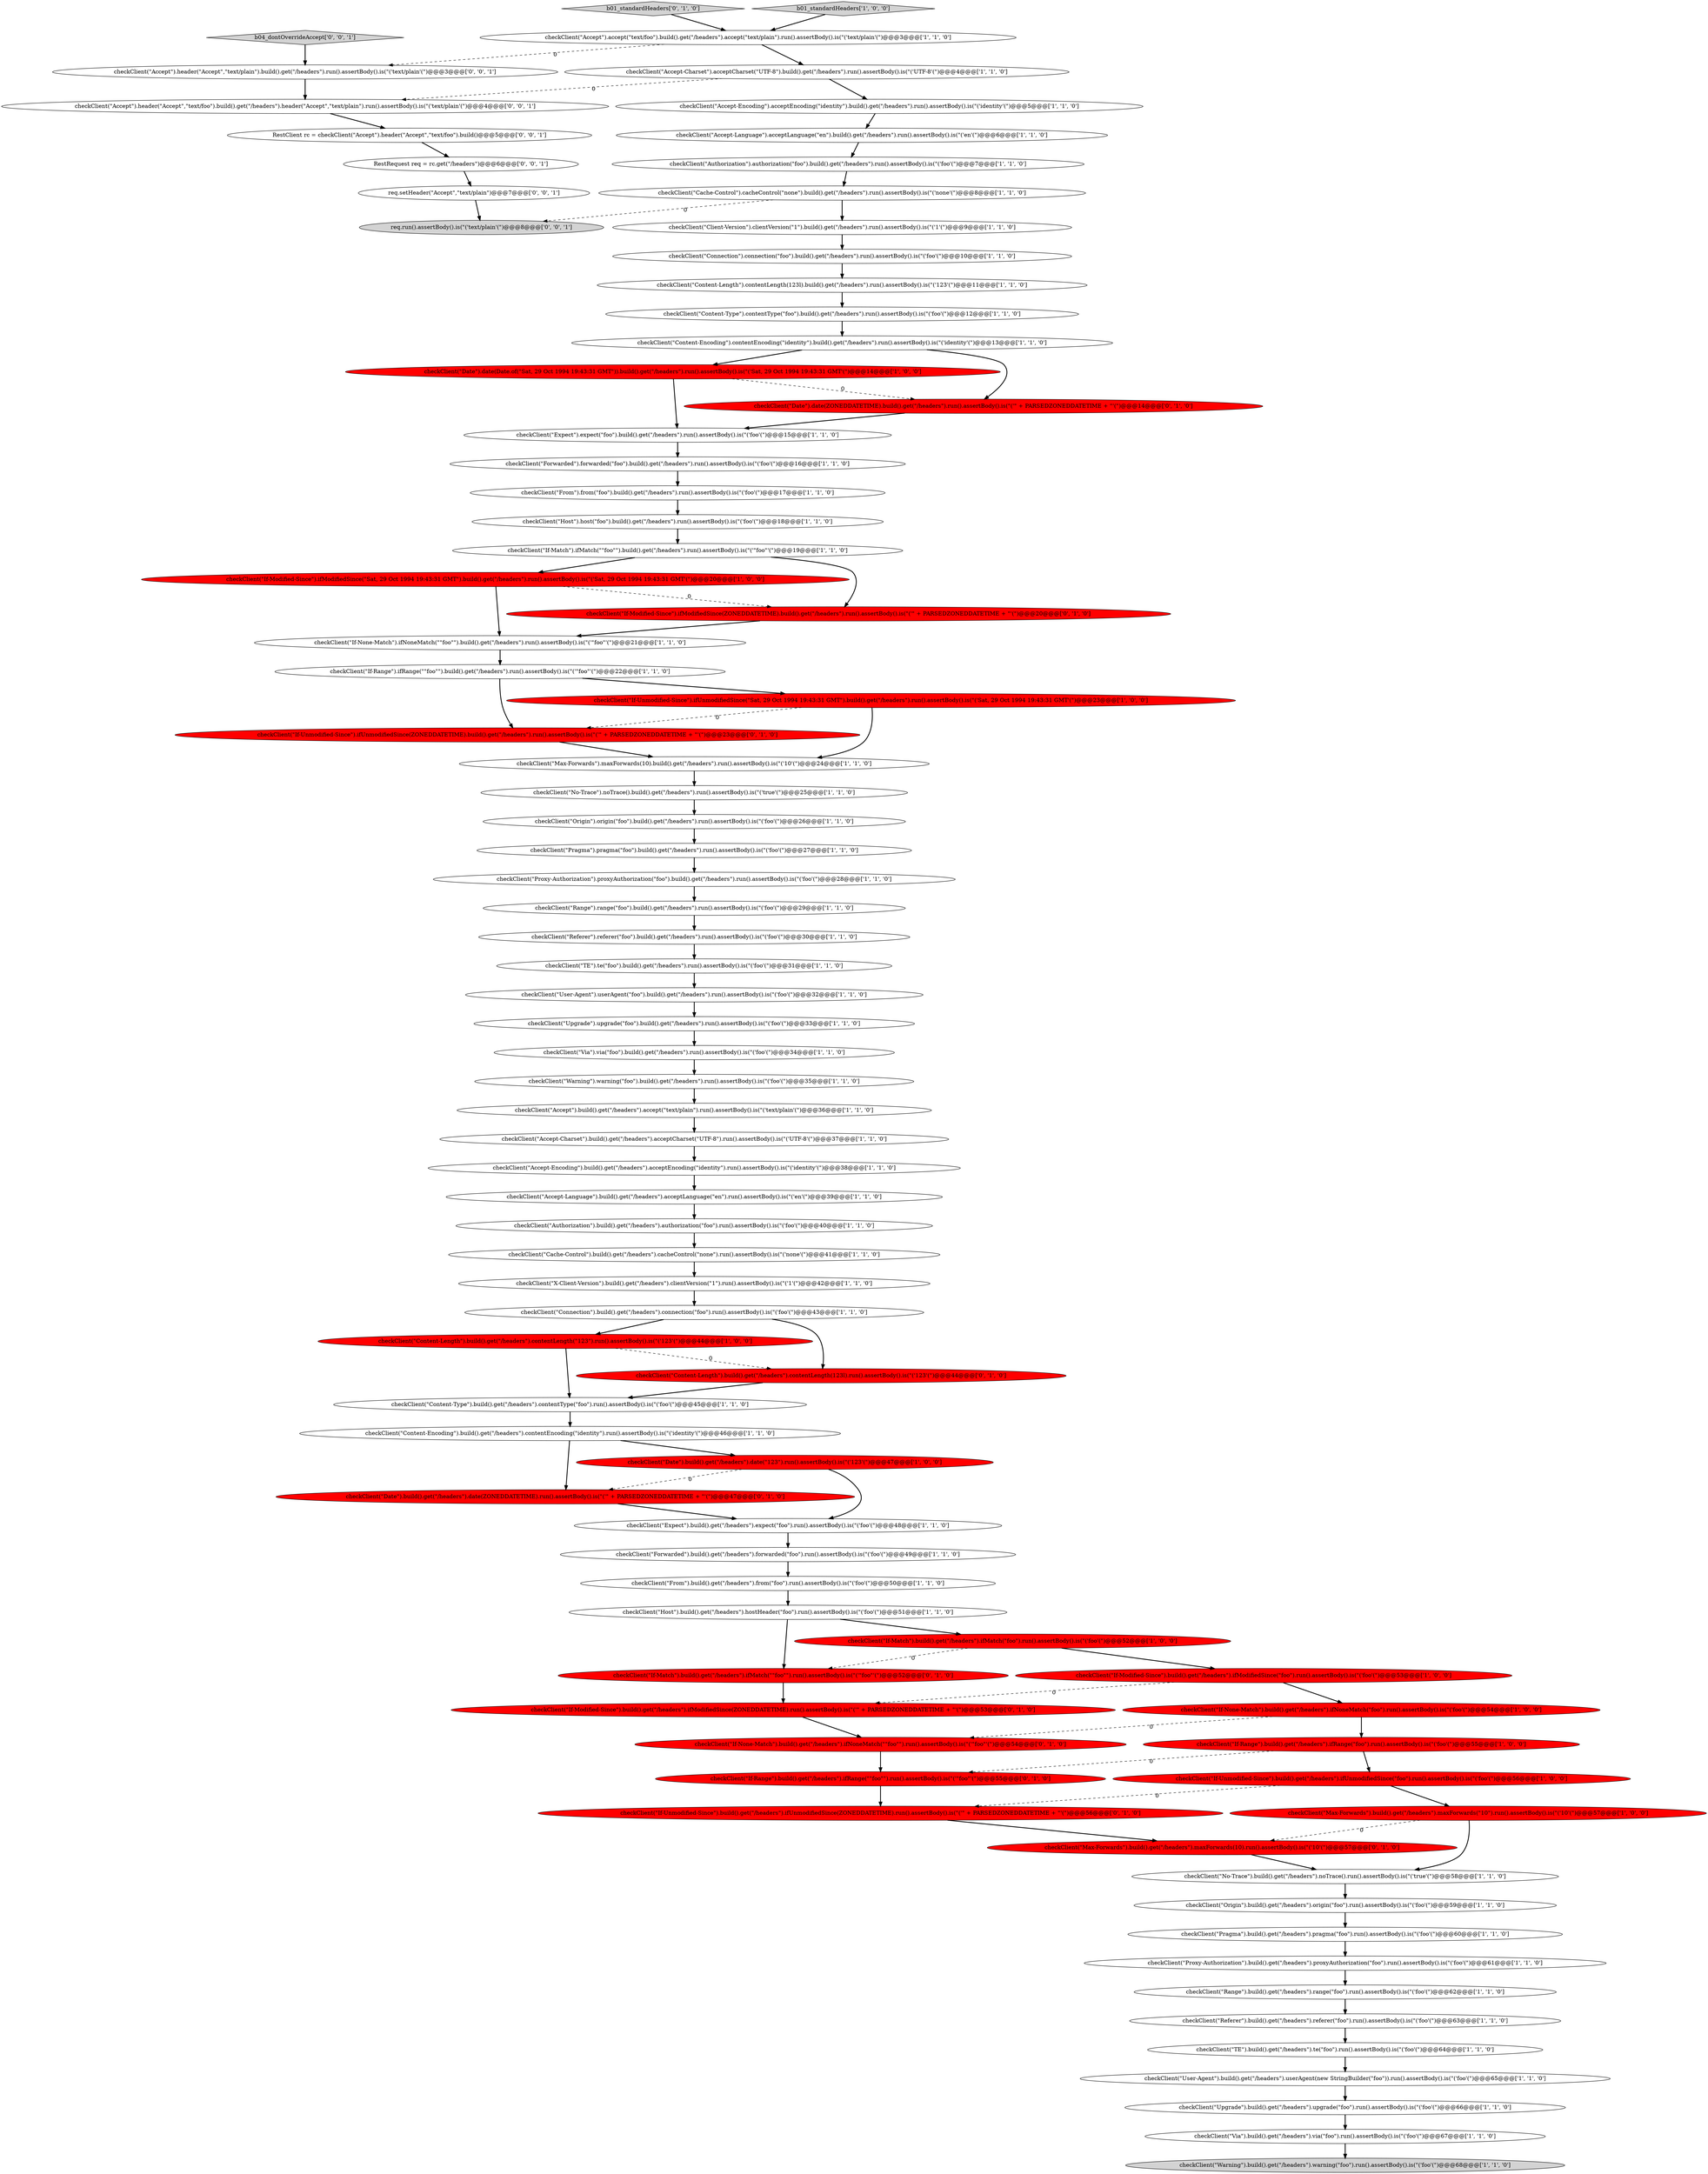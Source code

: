 digraph {
56 [style = filled, label = "checkClient(\"Origin\").origin(\"foo\").build().get(\"/headers\").run().assertBody().is(\"('foo'(\")@@@26@@@['1', '1', '0']", fillcolor = white, shape = ellipse image = "AAA0AAABBB1BBB"];
71 [style = filled, label = "checkClient(\"If-Modified-Since\").build().get(\"/headers\").ifModifiedSince(ZONEDDATETIME).run().assertBody().is(\"('\" + PARSEDZONEDDATETIME + \"'(\")@@@53@@@['0', '1', '0']", fillcolor = red, shape = ellipse image = "AAA1AAABBB2BBB"];
54 [style = filled, label = "checkClient(\"Date\").date(Date.of(\"Sat, 29 Oct 1994 19:43:31 GMT\")).build().get(\"/headers\").run().assertBody().is(\"('Sat, 29 Oct 1994 19:43:31 GMT'(\")@@@14@@@['1', '0', '0']", fillcolor = red, shape = ellipse image = "AAA1AAABBB1BBB"];
16 [style = filled, label = "checkClient(\"Forwarded\").build().get(\"/headers\").forwarded(\"foo\").run().assertBody().is(\"('foo'(\")@@@49@@@['1', '1', '0']", fillcolor = white, shape = ellipse image = "AAA0AAABBB1BBB"];
67 [style = filled, label = "b01_standardHeaders['0', '1', '0']", fillcolor = lightgray, shape = diamond image = "AAA0AAABBB2BBB"];
21 [style = filled, label = "checkClient(\"If-Unmodified-Since\").build().get(\"/headers\").ifUnmodifiedSince(\"foo\").run().assertBody().is(\"('foo'(\")@@@56@@@['1', '0', '0']", fillcolor = red, shape = ellipse image = "AAA1AAABBB1BBB"];
26 [style = filled, label = "checkClient(\"Forwarded\").forwarded(\"foo\").build().get(\"/headers\").run().assertBody().is(\"('foo'(\")@@@16@@@['1', '1', '0']", fillcolor = white, shape = ellipse image = "AAA0AAABBB1BBB"];
77 [style = filled, label = "checkClient(\"If-Unmodified-Since\").ifUnmodifiedSince(ZONEDDATETIME).build().get(\"/headers\").run().assertBody().is(\"('\" + PARSEDZONEDDATETIME + \"'(\")@@@23@@@['0', '1', '0']", fillcolor = red, shape = ellipse image = "AAA1AAABBB2BBB"];
11 [style = filled, label = "checkClient(\"TE\").te(\"foo\").build().get(\"/headers\").run().assertBody().is(\"('foo'(\")@@@31@@@['1', '1', '0']", fillcolor = white, shape = ellipse image = "AAA0AAABBB1BBB"];
58 [style = filled, label = "checkClient(\"Client-Version\").clientVersion(\"1\").build().get(\"/headers\").run().assertBody().is(\"('1'(\")@@@9@@@['1', '1', '0']", fillcolor = white, shape = ellipse image = "AAA0AAABBB1BBB"];
32 [style = filled, label = "checkClient(\"Accept\").accept(\"text/foo\").build().get(\"/headers\").accept(\"text/plain\").run().assertBody().is(\"('text/plain'(\")@@@3@@@['1', '1', '0']", fillcolor = white, shape = ellipse image = "AAA0AAABBB1BBB"];
37 [style = filled, label = "checkClient(\"Accept-Charset\").acceptCharset(\"UTF-8\").build().get(\"/headers\").run().assertBody().is(\"('UTF-8'(\")@@@4@@@['1', '1', '0']", fillcolor = white, shape = ellipse image = "AAA0AAABBB1BBB"];
13 [style = filled, label = "checkClient(\"Max-Forwards\").maxForwards(10).build().get(\"/headers\").run().assertBody().is(\"('10'(\")@@@24@@@['1', '1', '0']", fillcolor = white, shape = ellipse image = "AAA0AAABBB1BBB"];
74 [style = filled, label = "checkClient(\"Date\").build().get(\"/headers\").date(ZONEDDATETIME).run().assertBody().is(\"('\" + PARSEDZONEDDATETIME + \"'(\")@@@47@@@['0', '1', '0']", fillcolor = red, shape = ellipse image = "AAA1AAABBB2BBB"];
65 [style = filled, label = "checkClient(\"If-Modified-Since\").ifModifiedSince(\"Sat, 29 Oct 1994 19:43:31 GMT\").build().get(\"/headers\").run().assertBody().is(\"('Sat, 29 Oct 1994 19:43:31 GMT'(\")@@@20@@@['1', '0', '0']", fillcolor = red, shape = ellipse image = "AAA1AAABBB1BBB"];
19 [style = filled, label = "checkClient(\"If-Unmodified-Since\").ifUnmodifiedSince(\"Sat, 29 Oct 1994 19:43:31 GMT\").build().get(\"/headers\").run().assertBody().is(\"('Sat, 29 Oct 1994 19:43:31 GMT'(\")@@@23@@@['1', '0', '0']", fillcolor = red, shape = ellipse image = "AAA1AAABBB1BBB"];
85 [style = filled, label = "RestClient rc = checkClient(\"Accept\").header(\"Accept\",\"text/foo\").build()@@@5@@@['0', '0', '1']", fillcolor = white, shape = ellipse image = "AAA0AAABBB3BBB"];
39 [style = filled, label = "checkClient(\"Content-Encoding\").build().get(\"/headers\").contentEncoding(\"identity\").run().assertBody().is(\"('identity'(\")@@@46@@@['1', '1', '0']", fillcolor = white, shape = ellipse image = "AAA0AAABBB1BBB"];
66 [style = filled, label = "checkClient(\"Accept-Language\").build().get(\"/headers\").acceptLanguage(\"en\").run().assertBody().is(\"('en'(\")@@@39@@@['1', '1', '0']", fillcolor = white, shape = ellipse image = "AAA0AAABBB1BBB"];
35 [style = filled, label = "checkClient(\"No-Trace\").build().get(\"/headers\").noTrace().run().assertBody().is(\"('true'(\")@@@58@@@['1', '1', '0']", fillcolor = white, shape = ellipse image = "AAA0AAABBB1BBB"];
75 [style = filled, label = "checkClient(\"If-Modified-Since\").ifModifiedSince(ZONEDDATETIME).build().get(\"/headers\").run().assertBody().is(\"('\" + PARSEDZONEDDATETIME + \"'(\")@@@20@@@['0', '1', '0']", fillcolor = red, shape = ellipse image = "AAA1AAABBB2BBB"];
83 [style = filled, label = "b04_dontOverrideAccept['0', '0', '1']", fillcolor = lightgray, shape = diamond image = "AAA0AAABBB3BBB"];
31 [style = filled, label = "checkClient(\"Content-Length\").build().get(\"/headers\").contentLength(\"123\").run().assertBody().is(\"('123'(\")@@@44@@@['1', '0', '0']", fillcolor = red, shape = ellipse image = "AAA1AAABBB1BBB"];
23 [style = filled, label = "checkClient(\"TE\").build().get(\"/headers\").te(\"foo\").run().assertBody().is(\"('foo'(\")@@@64@@@['1', '1', '0']", fillcolor = white, shape = ellipse image = "AAA0AAABBB1BBB"];
52 [style = filled, label = "checkClient(\"Connection\").connection(\"foo\").build().get(\"/headers\").run().assertBody().is(\"('foo'(\")@@@10@@@['1', '1', '0']", fillcolor = white, shape = ellipse image = "AAA0AAABBB1BBB"];
4 [style = filled, label = "checkClient(\"Upgrade\").upgrade(\"foo\").build().get(\"/headers\").run().assertBody().is(\"('foo'(\")@@@33@@@['1', '1', '0']", fillcolor = white, shape = ellipse image = "AAA0AAABBB1BBB"];
34 [style = filled, label = "checkClient(\"Referer\").referer(\"foo\").build().get(\"/headers\").run().assertBody().is(\"('foo'(\")@@@30@@@['1', '1', '0']", fillcolor = white, shape = ellipse image = "AAA0AAABBB1BBB"];
48 [style = filled, label = "b01_standardHeaders['1', '0', '0']", fillcolor = lightgray, shape = diamond image = "AAA0AAABBB1BBB"];
25 [style = filled, label = "checkClient(\"Content-Type\").build().get(\"/headers\").contentType(\"foo\").run().assertBody().is(\"('foo'(\")@@@45@@@['1', '1', '0']", fillcolor = white, shape = ellipse image = "AAA0AAABBB1BBB"];
78 [style = filled, label = "checkClient(\"If-Range\").build().get(\"/headers\").ifRange(\"\"foo\"\").run().assertBody().is(\"('\"foo\"'(\")@@@55@@@['0', '1', '0']", fillcolor = red, shape = ellipse image = "AAA1AAABBB2BBB"];
12 [style = filled, label = "checkClient(\"Connection\").build().get(\"/headers\").connection(\"foo\").run().assertBody().is(\"('foo'(\")@@@43@@@['1', '1', '0']", fillcolor = white, shape = ellipse image = "AAA0AAABBB1BBB"];
0 [style = filled, label = "checkClient(\"Warning\").warning(\"foo\").build().get(\"/headers\").run().assertBody().is(\"('foo'(\")@@@35@@@['1', '1', '0']", fillcolor = white, shape = ellipse image = "AAA0AAABBB1BBB"];
6 [style = filled, label = "checkClient(\"Content-Encoding\").contentEncoding(\"identity\").build().get(\"/headers\").run().assertBody().is(\"('identity'(\")@@@13@@@['1', '1', '0']", fillcolor = white, shape = ellipse image = "AAA0AAABBB1BBB"];
17 [style = filled, label = "checkClient(\"Upgrade\").build().get(\"/headers\").upgrade(\"foo\").run().assertBody().is(\"('foo'(\")@@@66@@@['1', '1', '0']", fillcolor = white, shape = ellipse image = "AAA0AAABBB1BBB"];
40 [style = filled, label = "checkClient(\"Expect\").expect(\"foo\").build().get(\"/headers\").run().assertBody().is(\"('foo'(\")@@@15@@@['1', '1', '0']", fillcolor = white, shape = ellipse image = "AAA0AAABBB1BBB"];
82 [style = filled, label = "req.setHeader(\"Accept\",\"text/plain\")@@@7@@@['0', '0', '1']", fillcolor = white, shape = ellipse image = "AAA0AAABBB3BBB"];
73 [style = filled, label = "checkClient(\"Max-Forwards\").build().get(\"/headers\").maxForwards(10).run().assertBody().is(\"('10'(\")@@@57@@@['0', '1', '0']", fillcolor = red, shape = ellipse image = "AAA1AAABBB2BBB"];
63 [style = filled, label = "checkClient(\"Host\").host(\"foo\").build().get(\"/headers\").run().assertBody().is(\"('foo'(\")@@@18@@@['1', '1', '0']", fillcolor = white, shape = ellipse image = "AAA0AAABBB1BBB"];
43 [style = filled, label = "checkClient(\"If-Range\").ifRange(\"\"foo\"\").build().get(\"/headers\").run().assertBody().is(\"('\"foo\"'(\")@@@22@@@['1', '1', '0']", fillcolor = white, shape = ellipse image = "AAA0AAABBB1BBB"];
60 [style = filled, label = "checkClient(\"Expect\").build().get(\"/headers\").expect(\"foo\").run().assertBody().is(\"('foo'(\")@@@48@@@['1', '1', '0']", fillcolor = white, shape = ellipse image = "AAA0AAABBB1BBB"];
18 [style = filled, label = "checkClient(\"X-Client-Version\").build().get(\"/headers\").clientVersion(\"1\").run().assertBody().is(\"('1'(\")@@@42@@@['1', '1', '0']", fillcolor = white, shape = ellipse image = "AAA0AAABBB1BBB"];
81 [style = filled, label = "checkClient(\"Accept\").header(\"Accept\",\"text/plain\").build().get(\"/headers\").run().assertBody().is(\"('text/plain'(\")@@@3@@@['0', '0', '1']", fillcolor = white, shape = ellipse image = "AAA0AAABBB3BBB"];
36 [style = filled, label = "checkClient(\"If-Modified-Since\").build().get(\"/headers\").ifModifiedSince(\"foo\").run().assertBody().is(\"('foo'(\")@@@53@@@['1', '0', '0']", fillcolor = red, shape = ellipse image = "AAA1AAABBB1BBB"];
69 [style = filled, label = "checkClient(\"If-Unmodified-Since\").build().get(\"/headers\").ifUnmodifiedSince(ZONEDDATETIME).run().assertBody().is(\"('\" + PARSEDZONEDDATETIME + \"'(\")@@@56@@@['0', '1', '0']", fillcolor = red, shape = ellipse image = "AAA1AAABBB2BBB"];
46 [style = filled, label = "checkClient(\"If-None-Match\").build().get(\"/headers\").ifNoneMatch(\"foo\").run().assertBody().is(\"('foo'(\")@@@54@@@['1', '0', '0']", fillcolor = red, shape = ellipse image = "AAA1AAABBB1BBB"];
79 [style = filled, label = "req.run().assertBody().is(\"('text/plain'(\")@@@8@@@['0', '0', '1']", fillcolor = lightgray, shape = ellipse image = "AAA0AAABBB3BBB"];
45 [style = filled, label = "checkClient(\"Accept\").build().get(\"/headers\").accept(\"text/plain\").run().assertBody().is(\"('text/plain'(\")@@@36@@@['1', '1', '0']", fillcolor = white, shape = ellipse image = "AAA0AAABBB1BBB"];
29 [style = filled, label = "checkClient(\"User-Agent\").userAgent(\"foo\").build().get(\"/headers\").run().assertBody().is(\"('foo'(\")@@@32@@@['1', '1', '0']", fillcolor = white, shape = ellipse image = "AAA0AAABBB1BBB"];
8 [style = filled, label = "checkClient(\"Cache-Control\").build().get(\"/headers\").cacheControl(\"none\").run().assertBody().is(\"('none'(\")@@@41@@@['1', '1', '0']", fillcolor = white, shape = ellipse image = "AAA0AAABBB1BBB"];
59 [style = filled, label = "checkClient(\"Via\").via(\"foo\").build().get(\"/headers\").run().assertBody().is(\"('foo'(\")@@@34@@@['1', '1', '0']", fillcolor = white, shape = ellipse image = "AAA0AAABBB1BBB"];
2 [style = filled, label = "checkClient(\"Via\").build().get(\"/headers\").via(\"foo\").run().assertBody().is(\"('foo'(\")@@@67@@@['1', '1', '0']", fillcolor = white, shape = ellipse image = "AAA0AAABBB1BBB"];
70 [style = filled, label = "checkClient(\"Date\").date(ZONEDDATETIME).build().get(\"/headers\").run().assertBody().is(\"('\" + PARSEDZONEDDATETIME + \"'(\")@@@14@@@['0', '1', '0']", fillcolor = red, shape = ellipse image = "AAA1AAABBB2BBB"];
72 [style = filled, label = "checkClient(\"If-None-Match\").build().get(\"/headers\").ifNoneMatch(\"\"foo\"\").run().assertBody().is(\"('\"foo\"'(\")@@@54@@@['0', '1', '0']", fillcolor = red, shape = ellipse image = "AAA1AAABBB2BBB"];
41 [style = filled, label = "checkClient(\"Content-Type\").contentType(\"foo\").build().get(\"/headers\").run().assertBody().is(\"('foo'(\")@@@12@@@['1', '1', '0']", fillcolor = white, shape = ellipse image = "AAA0AAABBB1BBB"];
51 [style = filled, label = "checkClient(\"If-Range\").build().get(\"/headers\").ifRange(\"foo\").run().assertBody().is(\"('foo'(\")@@@55@@@['1', '0', '0']", fillcolor = red, shape = ellipse image = "AAA1AAABBB1BBB"];
47 [style = filled, label = "checkClient(\"Warning\").build().get(\"/headers\").warning(\"foo\").run().assertBody().is(\"('foo'(\")@@@68@@@['1', '1', '0']", fillcolor = lightgray, shape = ellipse image = "AAA0AAABBB1BBB"];
84 [style = filled, label = "checkClient(\"Accept\").header(\"Accept\",\"text/foo\").build().get(\"/headers\").header(\"Accept\",\"text/plain\").run().assertBody().is(\"('text/plain'(\")@@@4@@@['0', '0', '1']", fillcolor = white, shape = ellipse image = "AAA0AAABBB3BBB"];
33 [style = filled, label = "checkClient(\"Range\").range(\"foo\").build().get(\"/headers\").run().assertBody().is(\"('foo'(\")@@@29@@@['1', '1', '0']", fillcolor = white, shape = ellipse image = "AAA0AAABBB1BBB"];
30 [style = filled, label = "checkClient(\"Origin\").build().get(\"/headers\").origin(\"foo\").run().assertBody().is(\"('foo'(\")@@@59@@@['1', '1', '0']", fillcolor = white, shape = ellipse image = "AAA0AAABBB1BBB"];
15 [style = filled, label = "checkClient(\"Date\").build().get(\"/headers\").date(\"123\").run().assertBody().is(\"('123'(\")@@@47@@@['1', '0', '0']", fillcolor = red, shape = ellipse image = "AAA1AAABBB1BBB"];
44 [style = filled, label = "checkClient(\"Proxy-Authorization\").build().get(\"/headers\").proxyAuthorization(\"foo\").run().assertBody().is(\"('foo'(\")@@@61@@@['1', '1', '0']", fillcolor = white, shape = ellipse image = "AAA0AAABBB1BBB"];
5 [style = filled, label = "checkClient(\"Authorization\").build().get(\"/headers\").authorization(\"foo\").run().assertBody().is(\"('foo'(\")@@@40@@@['1', '1', '0']", fillcolor = white, shape = ellipse image = "AAA0AAABBB1BBB"];
68 [style = filled, label = "checkClient(\"If-Match\").build().get(\"/headers\").ifMatch(\"\"foo\"\").run().assertBody().is(\"('\"foo\"'(\")@@@52@@@['0', '1', '0']", fillcolor = red, shape = ellipse image = "AAA1AAABBB2BBB"];
80 [style = filled, label = "RestRequest req = rc.get(\"/headers\")@@@6@@@['0', '0', '1']", fillcolor = white, shape = ellipse image = "AAA0AAABBB3BBB"];
7 [style = filled, label = "checkClient(\"Proxy-Authorization\").proxyAuthorization(\"foo\").build().get(\"/headers\").run().assertBody().is(\"('foo'(\")@@@28@@@['1', '1', '0']", fillcolor = white, shape = ellipse image = "AAA0AAABBB1BBB"];
14 [style = filled, label = "checkClient(\"Content-Length\").contentLength(123l).build().get(\"/headers\").run().assertBody().is(\"('123'(\")@@@11@@@['1', '1', '0']", fillcolor = white, shape = ellipse image = "AAA0AAABBB1BBB"];
27 [style = filled, label = "checkClient(\"Pragma\").pragma(\"foo\").build().get(\"/headers\").run().assertBody().is(\"('foo'(\")@@@27@@@['1', '1', '0']", fillcolor = white, shape = ellipse image = "AAA0AAABBB1BBB"];
24 [style = filled, label = "checkClient(\"Cache-Control\").cacheControl(\"none\").build().get(\"/headers\").run().assertBody().is(\"('none'(\")@@@8@@@['1', '1', '0']", fillcolor = white, shape = ellipse image = "AAA0AAABBB1BBB"];
42 [style = filled, label = "checkClient(\"If-Match\").ifMatch(\"\"foo\"\").build().get(\"/headers\").run().assertBody().is(\"('\"foo\"'(\")@@@19@@@['1', '1', '0']", fillcolor = white, shape = ellipse image = "AAA0AAABBB1BBB"];
38 [style = filled, label = "checkClient(\"Host\").build().get(\"/headers\").hostHeader(\"foo\").run().assertBody().is(\"('foo'(\")@@@51@@@['1', '1', '0']", fillcolor = white, shape = ellipse image = "AAA0AAABBB1BBB"];
10 [style = filled, label = "checkClient(\"If-Match\").build().get(\"/headers\").ifMatch(\"foo\").run().assertBody().is(\"('foo'(\")@@@52@@@['1', '0', '0']", fillcolor = red, shape = ellipse image = "AAA1AAABBB1BBB"];
55 [style = filled, label = "checkClient(\"Accept-Language\").acceptLanguage(\"en\").build().get(\"/headers\").run().assertBody().is(\"('en'(\")@@@6@@@['1', '1', '0']", fillcolor = white, shape = ellipse image = "AAA0AAABBB1BBB"];
64 [style = filled, label = "checkClient(\"From\").build().get(\"/headers\").from(\"foo\").run().assertBody().is(\"('foo'(\")@@@50@@@['1', '1', '0']", fillcolor = white, shape = ellipse image = "AAA0AAABBB1BBB"];
53 [style = filled, label = "checkClient(\"Accept-Encoding\").acceptEncoding(\"identity\").build().get(\"/headers\").run().assertBody().is(\"('identity'(\")@@@5@@@['1', '1', '0']", fillcolor = white, shape = ellipse image = "AAA0AAABBB1BBB"];
22 [style = filled, label = "checkClient(\"No-Trace\").noTrace().build().get(\"/headers\").run().assertBody().is(\"('true'(\")@@@25@@@['1', '1', '0']", fillcolor = white, shape = ellipse image = "AAA0AAABBB1BBB"];
20 [style = filled, label = "checkClient(\"User-Agent\").build().get(\"/headers\").userAgent(new StringBuilder(\"foo\")).run().assertBody().is(\"('foo'(\")@@@65@@@['1', '1', '0']", fillcolor = white, shape = ellipse image = "AAA0AAABBB1BBB"];
49 [style = filled, label = "checkClient(\"Accept-Charset\").build().get(\"/headers\").acceptCharset(\"UTF-8\").run().assertBody().is(\"('UTF-8'(\")@@@37@@@['1', '1', '0']", fillcolor = white, shape = ellipse image = "AAA0AAABBB1BBB"];
50 [style = filled, label = "checkClient(\"Accept-Encoding\").build().get(\"/headers\").acceptEncoding(\"identity\").run().assertBody().is(\"('identity'(\")@@@38@@@['1', '1', '0']", fillcolor = white, shape = ellipse image = "AAA0AAABBB1BBB"];
28 [style = filled, label = "checkClient(\"From\").from(\"foo\").build().get(\"/headers\").run().assertBody().is(\"('foo'(\")@@@17@@@['1', '1', '0']", fillcolor = white, shape = ellipse image = "AAA0AAABBB1BBB"];
9 [style = filled, label = "checkClient(\"Pragma\").build().get(\"/headers\").pragma(\"foo\").run().assertBody().is(\"('foo'(\")@@@60@@@['1', '1', '0']", fillcolor = white, shape = ellipse image = "AAA0AAABBB1BBB"];
62 [style = filled, label = "checkClient(\"Referer\").build().get(\"/headers\").referer(\"foo\").run().assertBody().is(\"('foo'(\")@@@63@@@['1', '1', '0']", fillcolor = white, shape = ellipse image = "AAA0AAABBB1BBB"];
1 [style = filled, label = "checkClient(\"Range\").build().get(\"/headers\").range(\"foo\").run().assertBody().is(\"('foo'(\")@@@62@@@['1', '1', '0']", fillcolor = white, shape = ellipse image = "AAA0AAABBB1BBB"];
61 [style = filled, label = "checkClient(\"Authorization\").authorization(\"foo\").build().get(\"/headers\").run().assertBody().is(\"('foo'(\")@@@7@@@['1', '1', '0']", fillcolor = white, shape = ellipse image = "AAA0AAABBB1BBB"];
57 [style = filled, label = "checkClient(\"Max-Forwards\").build().get(\"/headers\").maxForwards(\"10\").run().assertBody().is(\"('10'(\")@@@57@@@['1', '0', '0']", fillcolor = red, shape = ellipse image = "AAA1AAABBB1BBB"];
3 [style = filled, label = "checkClient(\"If-None-Match\").ifNoneMatch(\"\"foo\"\").build().get(\"/headers\").run().assertBody().is(\"('\"foo\"'(\")@@@21@@@['1', '1', '0']", fillcolor = white, shape = ellipse image = "AAA0AAABBB1BBB"];
76 [style = filled, label = "checkClient(\"Content-Length\").build().get(\"/headers\").contentLength(123l).run().assertBody().is(\"('123'(\")@@@44@@@['0', '1', '0']", fillcolor = red, shape = ellipse image = "AAA1AAABBB2BBB"];
6->70 [style = bold, label=""];
32->37 [style = bold, label=""];
24->58 [style = bold, label=""];
56->27 [style = bold, label=""];
11->29 [style = bold, label=""];
16->64 [style = bold, label=""];
46->72 [style = dashed, label="0"];
43->19 [style = bold, label=""];
46->51 [style = bold, label=""];
37->53 [style = bold, label=""];
4->59 [style = bold, label=""];
80->82 [style = bold, label=""];
52->14 [style = bold, label=""];
27->7 [style = bold, label=""];
40->26 [style = bold, label=""];
61->24 [style = bold, label=""];
50->66 [style = bold, label=""];
44->1 [style = bold, label=""];
13->22 [style = bold, label=""];
26->28 [style = bold, label=""];
62->23 [style = bold, label=""];
10->68 [style = dashed, label="0"];
60->16 [style = bold, label=""];
8->18 [style = bold, label=""];
6->54 [style = bold, label=""];
51->21 [style = bold, label=""];
76->25 [style = bold, label=""];
18->12 [style = bold, label=""];
73->35 [style = bold, label=""];
41->6 [style = bold, label=""];
38->68 [style = bold, label=""];
31->76 [style = dashed, label="0"];
7->33 [style = bold, label=""];
36->46 [style = bold, label=""];
28->63 [style = bold, label=""];
83->81 [style = bold, label=""];
19->13 [style = bold, label=""];
17->2 [style = bold, label=""];
24->79 [style = dashed, label="0"];
64->38 [style = bold, label=""];
9->44 [style = bold, label=""];
65->75 [style = dashed, label="0"];
21->69 [style = dashed, label="0"];
48->32 [style = bold, label=""];
70->40 [style = bold, label=""];
1->62 [style = bold, label=""];
57->35 [style = bold, label=""];
12->31 [style = bold, label=""];
63->42 [style = bold, label=""];
85->80 [style = bold, label=""];
54->40 [style = bold, label=""];
23->20 [style = bold, label=""];
31->25 [style = bold, label=""];
42->75 [style = bold, label=""];
25->39 [style = bold, label=""];
21->57 [style = bold, label=""];
0->45 [style = bold, label=""];
43->77 [style = bold, label=""];
30->9 [style = bold, label=""];
42->65 [style = bold, label=""];
49->50 [style = bold, label=""];
55->61 [style = bold, label=""];
71->72 [style = bold, label=""];
19->77 [style = dashed, label="0"];
75->3 [style = bold, label=""];
84->85 [style = bold, label=""];
74->60 [style = bold, label=""];
66->5 [style = bold, label=""];
12->76 [style = bold, label=""];
67->32 [style = bold, label=""];
37->84 [style = dashed, label="0"];
35->30 [style = bold, label=""];
77->13 [style = bold, label=""];
14->41 [style = bold, label=""];
2->47 [style = bold, label=""];
81->84 [style = bold, label=""];
36->71 [style = dashed, label="0"];
53->55 [style = bold, label=""];
5->8 [style = bold, label=""];
15->60 [style = bold, label=""];
39->15 [style = bold, label=""];
65->3 [style = bold, label=""];
29->4 [style = bold, label=""];
20->17 [style = bold, label=""];
22->56 [style = bold, label=""];
54->70 [style = dashed, label="0"];
38->10 [style = bold, label=""];
45->49 [style = bold, label=""];
39->74 [style = bold, label=""];
51->78 [style = dashed, label="0"];
34->11 [style = bold, label=""];
10->36 [style = bold, label=""];
72->78 [style = bold, label=""];
15->74 [style = dashed, label="0"];
68->71 [style = bold, label=""];
82->79 [style = bold, label=""];
78->69 [style = bold, label=""];
57->73 [style = dashed, label="0"];
69->73 [style = bold, label=""];
3->43 [style = bold, label=""];
58->52 [style = bold, label=""];
59->0 [style = bold, label=""];
32->81 [style = dashed, label="0"];
33->34 [style = bold, label=""];
}
